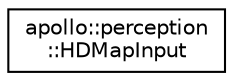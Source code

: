 digraph "Graphical Class Hierarchy"
{
  edge [fontname="Helvetica",fontsize="10",labelfontname="Helvetica",labelfontsize="10"];
  node [fontname="Helvetica",fontsize="10",shape=record];
  rankdir="LR";
  Node1 [label="apollo::perception\l::HDMapInput",height=0.2,width=0.4,color="black", fillcolor="white", style="filled",URL="$classapollo_1_1perception_1_1HDMapInput.html"];
}
